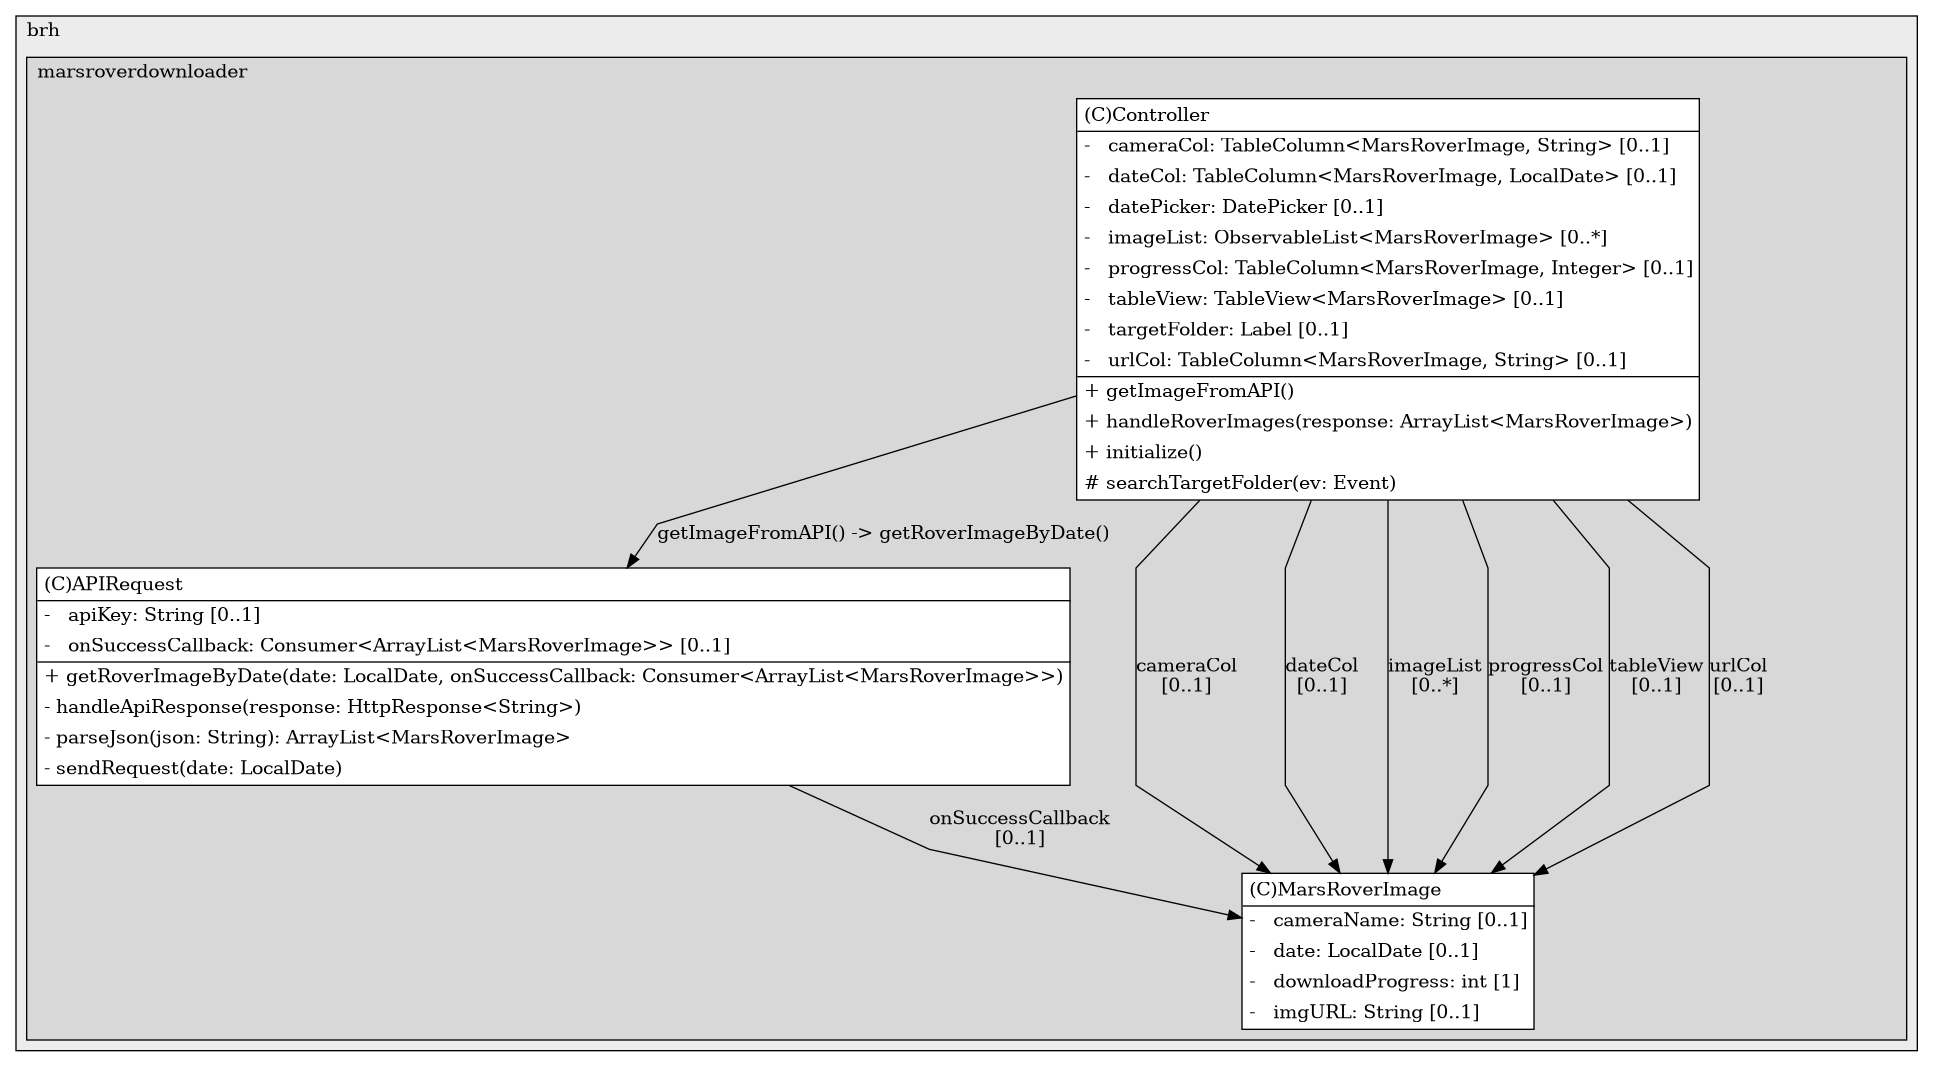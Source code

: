 @startuml

/' diagram meta data start
config=StructureConfiguration;
{
  "projectClassification": {
    "searchMode": "OpenProject", // OpenProject, AllProjects
    "includedProjects": "",
    "pathEndKeywords": "*.impl",
    "isClientPath": "",
    "isClientName": "",
    "isTestPath": "",
    "isTestName": "",
    "isMappingPath": "",
    "isMappingName": "",
    "isDataAccessPath": "",
    "isDataAccessName": "",
    "isDataStructurePath": "",
    "isDataStructureName": "",
    "isInterfaceStructuresPath": "",
    "isInterfaceStructuresName": "",
    "isEntryPointPath": "",
    "isEntryPointName": "",
    "treatFinalFieldsAsMandatory": false
  },
  "graphRestriction": {
    "classPackageExcludeFilter": "",
    "classPackageIncludeFilter": "",
    "classNameExcludeFilter": "",
    "classNameIncludeFilter": "",
    "methodNameExcludeFilter": "",
    "methodNameIncludeFilter": "",
    "removeByInheritance": "", // inheritance/annotation based filtering is done in a second step
    "removeByAnnotation": "",
    "removeByClassPackage": "", // cleanup the graph after inheritance/annotation based filtering is done
    "removeByClassName": "",
    "cutMappings": false,
    "cutEnum": true,
    "cutTests": true,
    "cutClient": true,
    "cutDataAccess": true,
    "cutInterfaceStructures": true,
    "cutDataStructures": true,
    "cutGetterAndSetter": true,
    "cutConstructors": true
  },
  "graphTraversal": {
    "forwardDepth": 3,
    "backwardDepth": 3,
    "classPackageExcludeFilter": "",
    "classPackageIncludeFilter": "",
    "classNameExcludeFilter": "",
    "classNameIncludeFilter": "",
    "methodNameExcludeFilter": "",
    "methodNameIncludeFilter": "",
    "hideMappings": false,
    "hideDataStructures": false,
    "hidePrivateMethods": true,
    "hideInterfaceCalls": true, // indirection: implementation -> interface (is hidden) -> implementation
    "onlyShowApplicationEntryPoints": false, // root node is included
    "useMethodCallsForStructureDiagram": "ForwardOnly" // ForwardOnly, BothDirections, No
  },
  "details": {
    "aggregation": "GroupByClass", // ByClass, GroupByClass, None
    "showClassGenericTypes": true,
    "showMethods": true,
    "showMethodParameterNames": true,
    "showMethodParameterTypes": true,
    "showMethodReturnType": true,
    "showPackageLevels": 2,
    "showDetailedClassStructure": true
  },
  "rootClass": "com.brh.marsroverdownloader.Controller",
  "extensionCallbackMethod": "" // qualified.class.name#methodName - signature: public static String method(String)
}
diagram meta data end '/



digraph g {
    rankdir="TB"
    splines=polyline
    

'nodes 
subgraph cluster_97816 { 
   	label=brh
	labeljust=l
	fillcolor="#ececec"
	style=filled
   
   subgraph cluster_209535920 { 
   	label=marsroverdownloader
	labeljust=l
	fillcolor="#d8d8d8"
	style=filled
   
   APIRequest1796587965[
	label=<<TABLE BORDER="1" CELLBORDER="0" CELLPADDING="4" CELLSPACING="0">
<TR><TD ALIGN="LEFT" >(C)APIRequest</TD></TR>
<HR/>
<TR><TD ALIGN="LEFT" >-   apiKey: String [0..1]</TD></TR>
<TR><TD ALIGN="LEFT" >-   onSuccessCallback: Consumer&lt;ArrayList&lt;MarsRoverImage&gt;&gt; [0..1]</TD></TR>
<HR/>
<TR><TD ALIGN="LEFT" >+ getRoverImageByDate(date: LocalDate, onSuccessCallback: Consumer&lt;ArrayList&lt;MarsRoverImage&gt;&gt;)</TD></TR>
<TR><TD ALIGN="LEFT" >- handleApiResponse(response: HttpResponse&lt;String&gt;)</TD></TR>
<TR><TD ALIGN="LEFT" >- parseJson(json: String): ArrayList&lt;MarsRoverImage&gt;</TD></TR>
<TR><TD ALIGN="LEFT" >- sendRequest(date: LocalDate)</TD></TR>
</TABLE>>
	style=filled
	margin=0
	shape=plaintext
	fillcolor="#FFFFFF"
];

Controller1796587965[
	label=<<TABLE BORDER="1" CELLBORDER="0" CELLPADDING="4" CELLSPACING="0">
<TR><TD ALIGN="LEFT" >(C)Controller</TD></TR>
<HR/>
<TR><TD ALIGN="LEFT" >-   cameraCol: TableColumn&lt;MarsRoverImage, String&gt; [0..1]</TD></TR>
<TR><TD ALIGN="LEFT" >-   dateCol: TableColumn&lt;MarsRoverImage, LocalDate&gt; [0..1]</TD></TR>
<TR><TD ALIGN="LEFT" >-   datePicker: DatePicker [0..1]</TD></TR>
<TR><TD ALIGN="LEFT" >-   imageList: ObservableList&lt;MarsRoverImage&gt; [0..*]</TD></TR>
<TR><TD ALIGN="LEFT" >-   progressCol: TableColumn&lt;MarsRoverImage, Integer&gt; [0..1]</TD></TR>
<TR><TD ALIGN="LEFT" >-   tableView: TableView&lt;MarsRoverImage&gt; [0..1]</TD></TR>
<TR><TD ALIGN="LEFT" >-   targetFolder: Label [0..1]</TD></TR>
<TR><TD ALIGN="LEFT" >-   urlCol: TableColumn&lt;MarsRoverImage, String&gt; [0..1]</TD></TR>
<HR/>
<TR><TD ALIGN="LEFT" >+ getImageFromAPI()</TD></TR>
<TR><TD ALIGN="LEFT" >+ handleRoverImages(response: ArrayList&lt;MarsRoverImage&gt;)</TD></TR>
<TR><TD ALIGN="LEFT" >+ initialize()</TD></TR>
<TR><TD ALIGN="LEFT" ># searchTargetFolder(ev: Event)</TD></TR>
</TABLE>>
	style=filled
	margin=0
	shape=plaintext
	fillcolor="#FFFFFF"
];

MarsRoverImage1796587965[
	label=<<TABLE BORDER="1" CELLBORDER="0" CELLPADDING="4" CELLSPACING="0">
<TR><TD ALIGN="LEFT" >(C)MarsRoverImage</TD></TR>
<HR/>
<TR><TD ALIGN="LEFT" >-   cameraName: String [0..1]</TD></TR>
<TR><TD ALIGN="LEFT" >-   date: LocalDate [0..1]</TD></TR>
<TR><TD ALIGN="LEFT" >-   downloadProgress: int [1]</TD></TR>
<TR><TD ALIGN="LEFT" >-   imgURL: String [0..1]</TD></TR>
</TABLE>>
	style=filled
	margin=0
	shape=plaintext
	fillcolor="#FFFFFF"
];
} 
} 

'edges    
APIRequest1796587965 -> MarsRoverImage1796587965[label="onSuccessCallback
[0..1]"];
Controller1796587965 -> APIRequest1796587965[label="getImageFromAPI() -> getRoverImageByDate()"];
Controller1796587965 -> MarsRoverImage1796587965[label="cameraCol
[0..1]"];
Controller1796587965 -> MarsRoverImage1796587965[label="dateCol
[0..1]"];
Controller1796587965 -> MarsRoverImage1796587965[label="imageList
[0..*]"];
Controller1796587965 -> MarsRoverImage1796587965[label="progressCol
[0..1]"];
Controller1796587965 -> MarsRoverImage1796587965[label="tableView
[0..1]"];
Controller1796587965 -> MarsRoverImage1796587965[label="urlCol
[0..1]"];
    
}
@enduml